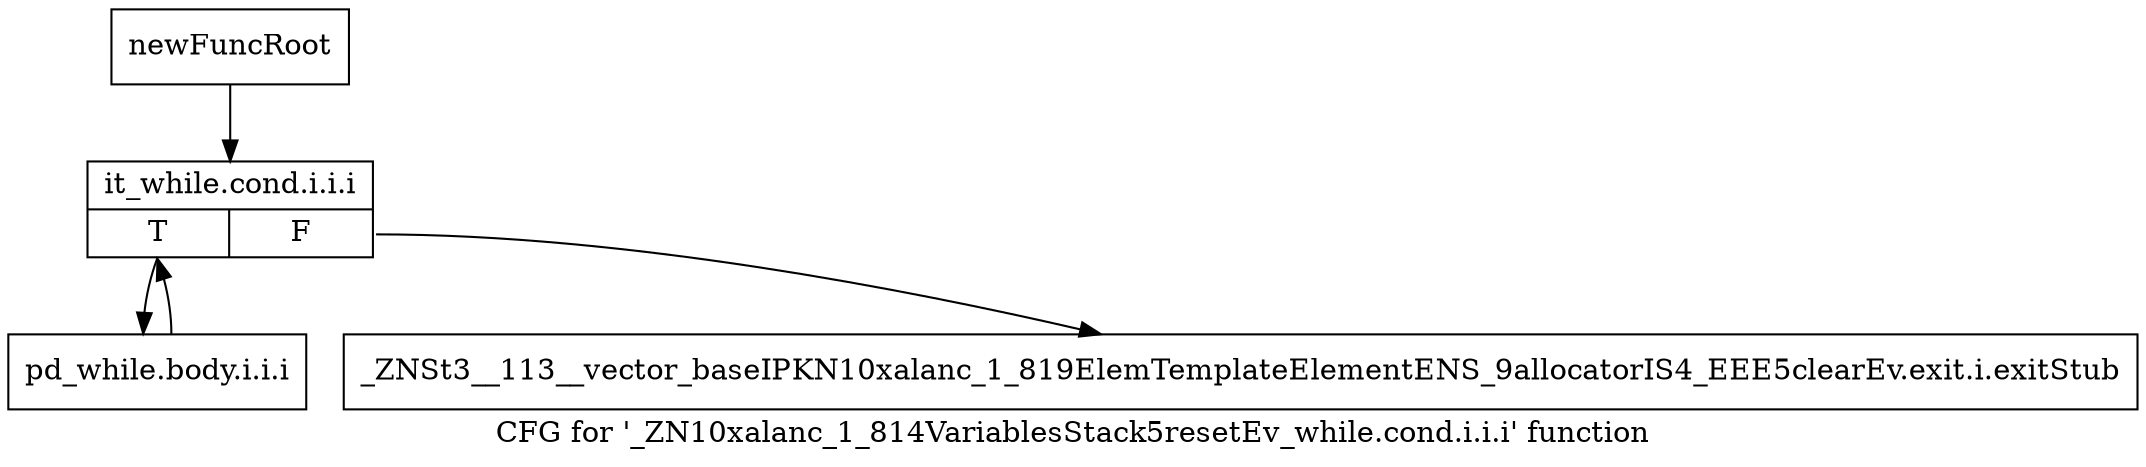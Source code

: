 digraph "CFG for '_ZN10xalanc_1_814VariablesStack5resetEv_while.cond.i.i.i' function" {
	label="CFG for '_ZN10xalanc_1_814VariablesStack5resetEv_while.cond.i.i.i' function";

	Node0xa0b57d0 [shape=record,label="{newFuncRoot}"];
	Node0xa0b57d0 -> Node0xa0b5870;
	Node0xa0b5820 [shape=record,label="{_ZNSt3__113__vector_baseIPKN10xalanc_1_819ElemTemplateElementENS_9allocatorIS4_EEE5clearEv.exit.i.exitStub}"];
	Node0xa0b5870 [shape=record,label="{it_while.cond.i.i.i|{<s0>T|<s1>F}}"];
	Node0xa0b5870:s0 -> Node0xa0b58c0;
	Node0xa0b5870:s1 -> Node0xa0b5820;
	Node0xa0b58c0 [shape=record,label="{pd_while.body.i.i.i}"];
	Node0xa0b58c0 -> Node0xa0b5870;
}
